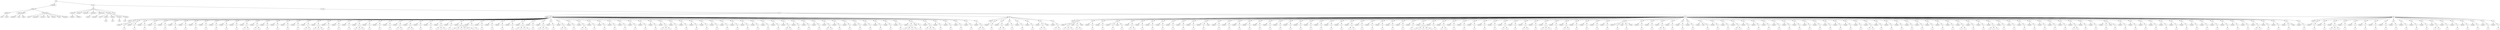 digraph Tree {
	"t0" [label = "TEI"];
	"t1" [label = "teiHeader"];
	"t2" [label = "fileDesc"];
	"t3" [label = "titleStmt"];
	"t4" [label = "title"];
	"t5" [label = "author"];
	"t6" [label = "publicationStmt"];
	"t7" [label = "publisher"];
	"t8" [label = "idno"];
	"t9" [label = "rights"];
	"t10" [label = "SourceDesc"];
	"t11" [label = "genre"];
	"t12" [label = "inspiration"];
	"t13" [label = "structure"];
	"t14" [label = "type"];
	"t15" [label = "periode"];
	"t16" [label = "taille"];
	"t17" [label = "permalien"];
	"t18" [label = "text"];
	"t19" [label = "front"];
	"t20" [label = "docTitle"];
	"t21" [label = "titlePart"];
	"t22" [label = "titlePart"];
	"t23" [label = "docDate"];
	"t24" [label = "docAuthor"];
	"t25" [label = "docImprint"];
	"t26" [label = "printer"];
	"t27" [label = "performance"];
	"t28" [label = "premiere"];
	"t29" [label = "castList"];
	"t30" [label = "head"];
	"t31" [label = "castItem"];
	"t32" [label = "role"];
	"t33" [label = "castItem"];
	"t34" [label = "role"];
	"t35" [label = "castItem"];
	"t36" [label = "role"];
	"t37" [label = "castItem"];
	"t38" [label = "role"];
	"t39" [label = "set"];
	"t40" [label = "body"];
	"t41" [label = "div1"];
	"t42" [label = "head"];
	"t43" [label = "div2"];
	"t44" [label = "head"];
	"t45" [label = "sp"];
	"t46" [label = "speaker"];
	"t47" [label = "p"];
	"t48" [label = "s"];
	"t49" [label = "sp"];
	"t50" [label = "speaker"];
	"t51" [label = "p"];
	"t52" [label = "s"];
	"t53" [label = "sp"];
	"t54" [label = "speaker"];
	"t55" [label = "p"];
	"t56" [label = "s"];
	"t57" [label = "sp"];
	"t58" [label = "speaker"];
	"t59" [label = "p"];
	"t60" [label = "s"];
	"t61" [label = "sp"];
	"t62" [label = "speaker"];
	"t63" [label = "p"];
	"t64" [label = "s"];
	"t65" [label = "sp"];
	"t66" [label = "speaker"];
	"t67" [label = "p"];
	"t68" [label = "s"];
	"t69" [label = "sp"];
	"t70" [label = "speaker"];
	"t71" [label = "p"];
	"t72" [label = "s"];
	"t73" [label = "sp"];
	"t74" [label = "speaker"];
	"t75" [label = "p"];
	"t76" [label = "s"];
	"t77" [label = "sp"];
	"t78" [label = "speaker"];
	"t79" [label = "p"];
	"t80" [label = "s"];
	"t81" [label = "sp"];
	"t82" [label = "speaker"];
	"t83" [label = "p"];
	"t84" [label = "s"];
	"t85" [label = "sp"];
	"t86" [label = "speaker"];
	"t87" [label = "p"];
	"t88" [label = "s"];
	"t89" [label = "sp"];
	"t90" [label = "speaker"];
	"t91" [label = "p"];
	"t92" [label = "s"];
	"t93" [label = "sp"];
	"t94" [label = "speaker"];
	"t95" [label = "p"];
	"t96" [label = "s"];
	"t97" [label = "s"];
	"t98" [label = "sp"];
	"t99" [label = "speaker"];
	"t100" [label = "p"];
	"t101" [label = "s"];
	"t102" [label = "s"];
	"t103" [label = "sp"];
	"t104" [label = "speaker"];
	"t105" [label = "p"];
	"t106" [label = "s"];
	"t107" [label = "sp"];
	"t108" [label = "speaker"];
	"t109" [label = "p"];
	"t110" [label = "s"];
	"t111" [label = "sp"];
	"t112" [label = "speaker"];
	"t113" [label = "p"];
	"t114" [label = "s"];
	"t115" [label = "sp"];
	"t116" [label = "speaker"];
	"t117" [label = "p"];
	"t118" [label = "s"];
	"t119" [label = "sp"];
	"t120" [label = "speaker"];
	"t121" [label = "p"];
	"t122" [label = "s"];
	"t123" [label = "s"];
	"t124" [label = "sp"];
	"t125" [label = "speaker"];
	"t126" [label = "p"];
	"t127" [label = "s"];
	"t128" [label = "s"];
	"t129" [label = "s"];
	"t130" [label = "sp"];
	"t131" [label = "speaker"];
	"t132" [label = "p"];
	"t133" [label = "s"];
	"t134" [label = "sp"];
	"t135" [label = "speaker"];
	"t136" [label = "p"];
	"t137" [label = "s"];
	"t138" [label = "sp"];
	"t139" [label = "speaker"];
	"t140" [label = "p"];
	"t141" [label = "s"];
	"t142" [label = "sp"];
	"t143" [label = "speaker"];
	"t144" [label = "p"];
	"t145" [label = "s"];
	"t146" [label = "s"];
	"t147" [label = "s"];
	"t148" [label = "sp"];
	"t149" [label = "speaker"];
	"t150" [label = "p"];
	"t151" [label = "s"];
	"t152" [label = "sp"];
	"t153" [label = "speaker"];
	"t154" [label = "p"];
	"t155" [label = "s"];
	"t156" [label = "sp"];
	"t157" [label = "speaker"];
	"t158" [label = "p"];
	"t159" [label = "s"];
	"t160" [label = "sp"];
	"t161" [label = "speaker"];
	"t162" [label = "p"];
	"t163" [label = "s"];
	"t164" [label = "s"];
	"t165" [label = "sp"];
	"t166" [label = "speaker"];
	"t167" [label = "p"];
	"t168" [label = "s"];
	"t169" [label = "s"];
	"t170" [label = "sp"];
	"t171" [label = "speaker"];
	"t172" [label = "p"];
	"t173" [label = "s"];
	"t174" [label = "sp"];
	"t175" [label = "speaker"];
	"t176" [label = "p"];
	"t177" [label = "s"];
	"t178" [label = "sp"];
	"t179" [label = "speaker"];
	"t180" [label = "p"];
	"t181" [label = "s"];
	"t182" [label = "s"];
	"t183" [label = "s"];
	"t184" [label = "sp"];
	"t185" [label = "speaker"];
	"t186" [label = "p"];
	"t187" [label = "s"];
	"t188" [label = "sp"];
	"t189" [label = "speaker"];
	"t190" [label = "p"];
	"t191" [label = "s"];
	"t192" [label = "s"];
	"t193" [label = "s"];
	"t194" [label = "s"];
	"t195" [label = "s"];
	"t196" [label = "s"];
	"t197" [label = "sp"];
	"t198" [label = "speaker"];
	"t199" [label = "p"];
	"t200" [label = "s"];
	"t201" [label = "sp"];
	"t202" [label = "speaker"];
	"t203" [label = "p"];
	"t204" [label = "s"];
	"t205" [label = "sp"];
	"t206" [label = "speaker"];
	"t207" [label = "p"];
	"t208" [label = "s"];
	"t209" [label = "sp"];
	"t210" [label = "speaker"];
	"t211" [label = "p"];
	"t212" [label = "s"];
	"t213" [label = "sp"];
	"t214" [label = "speaker"];
	"t215" [label = "p"];
	"t216" [label = "s"];
	"t217" [label = "sp"];
	"t218" [label = "speaker"];
	"t219" [label = "p"];
	"t220" [label = "s"];
	"t221" [label = "s"];
	"t222" [label = "s"];
	"t223" [label = "s"];
	"t224" [label = "sp"];
	"t225" [label = "speaker"];
	"t226" [label = "p"];
	"t227" [label = "s"];
	"t228" [label = "sp"];
	"t229" [label = "speaker"];
	"t230" [label = "p"];
	"t231" [label = "s"];
	"t232" [label = "s"];
	"t233" [label = "s"];
	"t234" [label = "sp"];
	"t235" [label = "speaker"];
	"t236" [label = "p"];
	"t237" [label = "s"];
	"t238" [label = "sp"];
	"t239" [label = "speaker"];
	"t240" [label = "p"];
	"t241" [label = "s"];
	"t242" [label = "s"];
	"t243" [label = "sp"];
	"t244" [label = "speaker"];
	"t245" [label = "p"];
	"t246" [label = "s"];
	"t247" [label = "sp"];
	"t248" [label = "speaker"];
	"t249" [label = "p"];
	"t250" [label = "s"];
	"t251" [label = "s"];
	"t252" [label = "sp"];
	"t253" [label = "speaker"];
	"t254" [label = "p"];
	"t255" [label = "s"];
	"t256" [label = "sp"];
	"t257" [label = "speaker"];
	"t258" [label = "p"];
	"t259" [label = "s"];
	"t260" [label = "sp"];
	"t261" [label = "speaker"];
	"t262" [label = "p"];
	"t263" [label = "s"];
	"t264" [label = "sp"];
	"t265" [label = "speaker"];
	"t266" [label = "p"];
	"t267" [label = "s"];
	"t268" [label = "sp"];
	"t269" [label = "speaker"];
	"t270" [label = "p"];
	"t271" [label = "s"];
	"t272" [label = "sp"];
	"t273" [label = "speaker"];
	"t274" [label = "p"];
	"t275" [label = "s"];
	"t276" [label = "sp"];
	"t277" [label = "speaker"];
	"t278" [label = "p"];
	"t279" [label = "s"];
	"t280" [label = "sp"];
	"t281" [label = "speaker"];
	"t282" [label = "p"];
	"t283" [label = "s"];
	"t284" [label = "s"];
	"t285" [label = "s"];
	"t286" [label = "sp"];
	"t287" [label = "speaker"];
	"t288" [label = "p"];
	"t289" [label = "s"];
	"t290" [label = "sp"];
	"t291" [label = "speaker"];
	"t292" [label = "p"];
	"t293" [label = "s"];
	"t294" [label = "sp"];
	"t295" [label = "speaker"];
	"t296" [label = "p"];
	"t297" [label = "s"];
	"t298" [label = "sp"];
	"t299" [label = "speaker"];
	"t300" [label = "p"];
	"t301" [label = "s"];
	"t302" [label = "sp"];
	"t303" [label = "speaker"];
	"t304" [label = "p"];
	"t305" [label = "s"];
	"t306" [label = "sp"];
	"t307" [label = "speaker"];
	"t308" [label = "p"];
	"t309" [label = "s"];
	"t310" [label = "sp"];
	"t311" [label = "speaker"];
	"t312" [label = "p"];
	"t313" [label = "s"];
	"t314" [label = "sp"];
	"t315" [label = "speaker"];
	"t316" [label = "p"];
	"t317" [label = "s"];
	"t318" [label = "sp"];
	"t319" [label = "speaker"];
	"t320" [label = "p"];
	"t321" [label = "s"];
	"t322" [label = "sp"];
	"t323" [label = "speaker"];
	"t324" [label = "p"];
	"t325" [label = "s"];
	"t326" [label = "sp"];
	"t327" [label = "speaker"];
	"t328" [label = "p"];
	"t329" [label = "s"];
	"t330" [label = "sp"];
	"t331" [label = "speaker"];
	"t332" [label = "p"];
	"t333" [label = "s"];
	"t334" [label = "s"];
	"t335" [label = "sp"];
	"t336" [label = "speaker"];
	"t337" [label = "p"];
	"t338" [label = "s"];
	"t339" [label = "sp"];
	"t340" [label = "speaker"];
	"t341" [label = "p"];
	"t342" [label = "s"];
	"t343" [label = "sp"];
	"t344" [label = "speaker"];
	"t345" [label = "p"];
	"t346" [label = "s"];
	"t347" [label = "sp"];
	"t348" [label = "speaker"];
	"t349" [label = "p"];
	"t350" [label = "s"];
	"t351" [label = "s"];
	"t352" [label = "sp"];
	"t353" [label = "speaker"];
	"t354" [label = "p"];
	"t355" [label = "s"];
	"t356" [label = "sp"];
	"t357" [label = "speaker"];
	"t358" [label = "p"];
	"t359" [label = "s"];
	"t360" [label = "sp"];
	"t361" [label = "speaker"];
	"t362" [label = "p"];
	"t363" [label = "s"];
	"t364" [label = "sp"];
	"t365" [label = "speaker"];
	"t366" [label = "p"];
	"t367" [label = "s"];
	"t368" [label = "sp"];
	"t369" [label = "speaker"];
	"t370" [label = "p"];
	"t371" [label = "s"];
	"t372" [label = "sp"];
	"t373" [label = "speaker"];
	"t374" [label = "p"];
	"t375" [label = "s"];
	"t376" [label = "sp"];
	"t377" [label = "speaker"];
	"t378" [label = "p"];
	"t379" [label = "s"];
	"t380" [label = "sp"];
	"t381" [label = "speaker"];
	"t382" [label = "p"];
	"t383" [label = "s"];
	"t384" [label = "s"];
	"t385" [label = "s"];
	"t386" [label = "s"];
	"t387" [label = "stage"];
	"t388" [label = "p"];
	"t389" [label = "s"];
	"t390" [label = "sp"];
	"t391" [label = "speaker"];
	"t392" [label = "p"];
	"t393" [label = "s"];
	"t394" [label = "s"];
	"t395" [label = "s"];
	"t396" [label = "sp"];
	"t397" [label = "speaker"];
	"t398" [label = "p"];
	"t399" [label = "s"];
	"t400" [label = "sp"];
	"t401" [label = "speaker"];
	"t402" [label = "p"];
	"t403" [label = "s"];
	"t404" [label = "sp"];
	"t405" [label = "speaker"];
	"t406" [label = "p"];
	"t407" [label = "s"];
	"t408" [label = "sp"];
	"t409" [label = "speaker"];
	"t410" [label = "p"];
	"t411" [label = "s"];
	"t412" [label = "sp"];
	"t413" [label = "speaker"];
	"t414" [label = "p"];
	"t415" [label = "s"];
	"t416" [label = "s"];
	"t417" [label = "div2"];
	"t418" [label = "head"];
	"t419" [label = "sp"];
	"t420" [label = "speaker"];
	"t421" [label = "p"];
	"t422" [label = "s"];
	"t423" [label = "sp"];
	"t424" [label = "speaker"];
	"t425" [label = "p"];
	"t426" [label = "s"];
	"t427" [label = "s"];
	"t428" [label = "sp"];
	"t429" [label = "speaker"];
	"t430" [label = "p"];
	"t431" [label = "s"];
	"t432" [label = "sp"];
	"t433" [label = "speaker"];
	"t434" [label = "p"];
	"t435" [label = "s"];
	"t436" [label = "sp"];
	"t437" [label = "speaker"];
	"t438" [label = "p"];
	"t439" [label = "s"];
	"t440" [label = "sp"];
	"t441" [label = "speaker"];
	"t442" [label = "p"];
	"t443" [label = "s"];
	"t444" [label = "s"];
	"t445" [label = "stage"];
	"t446" [label = "sp"];
	"t447" [label = "speaker"];
	"t448" [label = "p"];
	"t449" [label = "s"];
	"t450" [label = "s"];
	"t451" [label = "div2"];
	"t452" [label = "head"];
	"t453" [label = "sp"];
	"t454" [label = "speaker"];
	"t455" [label = "p"];
	"t456" [label = "s"];
	"t457" [label = "s"];
	"t458" [label = "s"];
	"t459" [label = "stage"];
	"t460" [label = "p"];
	"t461" [label = "s"];
	"t462" [label = "s"];
	"t463" [label = "stage"];
	"t464" [label = "sp"];
	"t465" [label = "speaker"];
	"t466" [label = "p"];
	"t467" [label = "s"];
	"t468" [label = "sp"];
	"t469" [label = "speaker"];
	"t470" [label = "p"];
	"t471" [label = "s"];
	"t472" [label = "sp"];
	"t473" [label = "speaker"];
	"t474" [label = "p"];
	"t475" [label = "s"];
	"t476" [label = "stage"];
	"t477" [label = "p"];
	"t478" [label = "s"];
	"t479" [label = "sp"];
	"t480" [label = "speaker"];
	"t481" [label = "p"];
	"t482" [label = "s"];
	"t483" [label = "s"];
	"t484" [label = "sp"];
	"t485" [label = "speaker"];
	"t486" [label = "p"];
	"t487" [label = "s"];
	"t488" [label = "sp"];
	"t489" [label = "speaker"];
	"t490" [label = "p"];
	"t491" [label = "s"];
	"t492" [label = "sp"];
	"t493" [label = "speaker"];
	"t494" [label = "p"];
	"t495" [label = "s"];
	"t496" [label = "sp"];
	"t497" [label = "speaker"];
	"t498" [label = "p"];
	"t499" [label = "s"];
	"t500" [label = "sp"];
	"t501" [label = "speaker"];
	"t502" [label = "p"];
	"t503" [label = "s"];
	"t504" [label = "sp"];
	"t505" [label = "speaker"];
	"t506" [label = "p"];
	"t507" [label = "s"];
	"t508" [label = "sp"];
	"t509" [label = "speaker"];
	"t510" [label = "p"];
	"t511" [label = "s"];
	"t512" [label = "stage"];
	"t513" [label = "sp"];
	"t514" [label = "speaker"];
	"t515" [label = "p"];
	"t516" [label = "s"];
	"t517" [label = "sp"];
	"t518" [label = "speaker"];
	"t519" [label = "p"];
	"t520" [label = "s"];
	"t521" [label = "sp"];
	"t522" [label = "speaker"];
	"t523" [label = "p"];
	"t524" [label = "s"];
	"t525" [label = "sp"];
	"t526" [label = "speaker"];
	"t527" [label = "p"];
	"t528" [label = "s"];
	"t529" [label = "sp"];
	"t530" [label = "speaker"];
	"t531" [label = "p"];
	"t532" [label = "s"];
	"t533" [label = "sp"];
	"t534" [label = "speaker"];
	"t535" [label = "p"];
	"t536" [label = "s"];
	"t537" [label = "sp"];
	"t538" [label = "speaker"];
	"t539" [label = "p"];
	"t540" [label = "s"];
	"t541" [label = "sp"];
	"t542" [label = "speaker"];
	"t543" [label = "p"];
	"t544" [label = "s"];
	"t545" [label = "sp"];
	"t546" [label = "speaker"];
	"t547" [label = "p"];
	"t548" [label = "s"];
	"t549" [label = "sp"];
	"t550" [label = "speaker"];
	"t551" [label = "p"];
	"t552" [label = "s"];
	"t553" [label = "sp"];
	"t554" [label = "speaker"];
	"t555" [label = "p"];
	"t556" [label = "s"];
	"t557" [label = "sp"];
	"t558" [label = "speaker"];
	"t559" [label = "p"];
	"t560" [label = "s"];
	"t561" [label = "sp"];
	"t562" [label = "speaker"];
	"t563" [label = "p"];
	"t564" [label = "s"];
	"t565" [label = "sp"];
	"t566" [label = "speaker"];
	"t567" [label = "p"];
	"t568" [label = "s"];
	"t569" [label = "s"];
	"t570" [label = "sp"];
	"t571" [label = "speaker"];
	"t572" [label = "p"];
	"t573" [label = "s"];
	"t574" [label = "sp"];
	"t575" [label = "speaker"];
	"t576" [label = "p"];
	"t577" [label = "s"];
	"t578" [label = "sp"];
	"t579" [label = "speaker"];
	"t580" [label = "p"];
	"t581" [label = "s"];
	"t582" [label = "sp"];
	"t583" [label = "speaker"];
	"t584" [label = "p"];
	"t585" [label = "s"];
	"t586" [label = "sp"];
	"t587" [label = "speaker"];
	"t588" [label = "p"];
	"t589" [label = "s"];
	"t590" [label = "sp"];
	"t591" [label = "speaker"];
	"t592" [label = "p"];
	"t593" [label = "s"];
	"t594" [label = "sp"];
	"t595" [label = "speaker"];
	"t596" [label = "p"];
	"t597" [label = "s"];
	"t598" [label = "s"];
	"t599" [label = "s"];
	"t600" [label = "s"];
	"t601" [label = "s"];
	"t602" [label = "sp"];
	"t603" [label = "speaker"];
	"t604" [label = "p"];
	"t605" [label = "s"];
	"t606" [label = "sp"];
	"t607" [label = "speaker"];
	"t608" [label = "p"];
	"t609" [label = "s"];
	"t610" [label = "s"];
	"t611" [label = "sp"];
	"t612" [label = "speaker"];
	"t613" [label = "p"];
	"t614" [label = "s"];
	"t615" [label = "sp"];
	"t616" [label = "speaker"];
	"t617" [label = "p"];
	"t618" [label = "s"];
	"t619" [label = "sp"];
	"t620" [label = "speaker"];
	"t621" [label = "p"];
	"t622" [label = "s"];
	"t623" [label = "sp"];
	"t624" [label = "speaker"];
	"t625" [label = "p"];
	"t626" [label = "s"];
	"t627" [label = "sp"];
	"t628" [label = "speaker"];
	"t629" [label = "p"];
	"t630" [label = "s"];
	"t631" [label = "sp"];
	"t632" [label = "speaker"];
	"t633" [label = "p"];
	"t634" [label = "s"];
	"t635" [label = "s"];
	"t636" [label = "sp"];
	"t637" [label = "speaker"];
	"t638" [label = "p"];
	"t639" [label = "s"];
	"t640" [label = "sp"];
	"t641" [label = "speaker"];
	"t642" [label = "p"];
	"t643" [label = "s"];
	"t644" [label = "s"];
	"t645" [label = "sp"];
	"t646" [label = "speaker"];
	"t647" [label = "p"];
	"t648" [label = "s"];
	"t649" [label = "sp"];
	"t650" [label = "speaker"];
	"t651" [label = "p"];
	"t652" [label = "s"];
	"t653" [label = "s"];
	"t654" [label = "s"];
	"t655" [label = "sp"];
	"t656" [label = "speaker"];
	"t657" [label = "p"];
	"t658" [label = "s"];
	"t659" [label = "sp"];
	"t660" [label = "speaker"];
	"t661" [label = "p"];
	"t662" [label = "s"];
	"t663" [label = "s"];
	"t664" [label = "sp"];
	"t665" [label = "speaker"];
	"t666" [label = "p"];
	"t667" [label = "s"];
	"t668" [label = "sp"];
	"t669" [label = "speaker"];
	"t670" [label = "p"];
	"t671" [label = "s"];
	"t672" [label = "sp"];
	"t673" [label = "speaker"];
	"t674" [label = "p"];
	"t675" [label = "s"];
	"t676" [label = "sp"];
	"t677" [label = "speaker"];
	"t678" [label = "p"];
	"t679" [label = "s"];
	"t680" [label = "sp"];
	"t681" [label = "speaker"];
	"t682" [label = "p"];
	"t683" [label = "s"];
	"t684" [label = "stage"];
	"t685" [label = "p"];
	"t686" [label = "s"];
	"t687" [label = "stage"];
	"t688" [label = "sp"];
	"t689" [label = "speaker"];
	"t690" [label = "p"];
	"t691" [label = "s"];
	"t692" [label = "sp"];
	"t693" [label = "speaker"];
	"t694" [label = "p"];
	"t695" [label = "s"];
	"t696" [label = "sp"];
	"t697" [label = "speaker"];
	"t698" [label = "p"];
	"t699" [label = "s"];
	"t700" [label = "s"];
	"t701" [label = "sp"];
	"t702" [label = "speaker"];
	"t703" [label = "p"];
	"t704" [label = "s"];
	"t705" [label = "sp"];
	"t706" [label = "speaker"];
	"t707" [label = "p"];
	"t708" [label = "s"];
	"t709" [label = "sp"];
	"t710" [label = "speaker"];
	"t711" [label = "p"];
	"t712" [label = "s"];
	"t713" [label = "sp"];
	"t714" [label = "speaker"];
	"t715" [label = "note"];
	"t716" [label = "p"];
	"t717" [label = "s"];
	"t718" [label = "sp"];
	"t719" [label = "speaker"];
	"t720" [label = "p"];
	"t721" [label = "s"];
	"t722" [label = "sp"];
	"t723" [label = "speaker"];
	"t724" [label = "p"];
	"t725" [label = "s"];
	"t726" [label = "sp"];
	"t727" [label = "speaker"];
	"t728" [label = "p"];
	"t729" [label = "s"];
	"t730" [label = "s"];
	"t731" [label = "sp"];
	"t732" [label = "speaker"];
	"t733" [label = "p"];
	"t734" [label = "s"];
	"t735" [label = "sp"];
	"t736" [label = "speaker"];
	"t737" [label = "p"];
	"t738" [label = "s"];
	"t739" [label = "sp"];
	"t740" [label = "speaker"];
	"t741" [label = "p"];
	"t742" [label = "s"];
	"t743" [label = "sp"];
	"t744" [label = "speaker"];
	"t745" [label = "p"];
	"t746" [label = "s"];
	"t747" [label = "sp"];
	"t748" [label = "speaker"];
	"t749" [label = "p"];
	"t750" [label = "s"];
	"t751" [label = "sp"];
	"t752" [label = "speaker"];
	"t753" [label = "p"];
	"t754" [label = "s"];
	"t755" [label = "sp"];
	"t756" [label = "speaker"];
	"t757" [label = "p"];
	"t758" [label = "s"];
	"t759" [label = "sp"];
	"t760" [label = "speaker"];
	"t761" [label = "p"];
	"t762" [label = "s"];
	"t763" [label = "sp"];
	"t764" [label = "speaker"];
	"t765" [label = "p"];
	"t766" [label = "s"];
	"t767" [label = "sp"];
	"t768" [label = "speaker"];
	"t769" [label = "p"];
	"t770" [label = "s"];
	"t771" [label = "sp"];
	"t772" [label = "speaker"];
	"t773" [label = "p"];
	"t774" [label = "s"];
	"t775" [label = "sp"];
	"t776" [label = "speaker"];
	"t777" [label = "p"];
	"t778" [label = "s"];
	"t779" [label = "sp"];
	"t780" [label = "speaker"];
	"t781" [label = "p"];
	"t782" [label = "s"];
	"t783" [label = "s"];
	"t784" [label = "sp"];
	"t785" [label = "speaker"];
	"t786" [label = "p"];
	"t787" [label = "s"];
	"t788" [label = "sp"];
	"t789" [label = "speaker"];
	"t790" [label = "p"];
	"t791" [label = "s"];
	"t792" [label = "sp"];
	"t793" [label = "speaker"];
	"t794" [label = "p"];
	"t795" [label = "s"];
	"t796" [label = "sp"];
	"t797" [label = "speaker"];
	"t798" [label = "p"];
	"t799" [label = "s"];
	"t800" [label = "sp"];
	"t801" [label = "speaker"];
	"t802" [label = "p"];
	"t803" [label = "s"];
	"t804" [label = "sp"];
	"t805" [label = "speaker"];
	"t806" [label = "p"];
	"t807" [label = "s"];
	"t808" [label = "sp"];
	"t809" [label = "speaker"];
	"t810" [label = "p"];
	"t811" [label = "s"];
	"t812" [label = "sp"];
	"t813" [label = "speaker"];
	"t814" [label = "p"];
	"t815" [label = "s"];
	"t816" [label = "sp"];
	"t817" [label = "speaker"];
	"t818" [label = "p"];
	"t819" [label = "s"];
	"t820" [label = "s"];
	"t821" [label = "sp"];
	"t822" [label = "speaker"];
	"t823" [label = "p"];
	"t824" [label = "s"];
	"t825" [label = "sp"];
	"t826" [label = "speaker"];
	"t827" [label = "p"];
	"t828" [label = "s"];
	"t829" [label = "sp"];
	"t830" [label = "speaker"];
	"t831" [label = "p"];
	"t832" [label = "s"];
	"t833" [label = "s"];
	"t834" [label = "s"];
	"t835" [label = "sp"];
	"t836" [label = "speaker"];
	"t837" [label = "p"];
	"t838" [label = "s"];
	"t839" [label = "sp"];
	"t840" [label = "speaker"];
	"t841" [label = "p"];
	"t842" [label = "s"];
	"t843" [label = "sp"];
	"t844" [label = "speaker"];
	"t845" [label = "p"];
	"t846" [label = "s"];
	"t847" [label = "sp"];
	"t848" [label = "speaker"];
	"t849" [label = "p"];
	"t850" [label = "s"];
	"t851" [label = "sp"];
	"t852" [label = "speaker"];
	"t853" [label = "p"];
	"t854" [label = "s"];
	"t855" [label = "sp"];
	"t856" [label = "speaker"];
	"t857" [label = "p"];
	"t858" [label = "s"];
	"t859" [label = "sp"];
	"t860" [label = "speaker"];
	"t861" [label = "p"];
	"t862" [label = "s"];
	"t863" [label = "sp"];
	"t864" [label = "speaker"];
	"t865" [label = "p"];
	"t866" [label = "s"];
	"t867" [label = "s"];
	"t868" [label = "sp"];
	"t869" [label = "speaker"];
	"t870" [label = "p"];
	"t871" [label = "s"];
	"t872" [label = "sp"];
	"t873" [label = "speaker"];
	"t874" [label = "p"];
	"t875" [label = "s"];
	"t876" [label = "sp"];
	"t877" [label = "speaker"];
	"t878" [label = "p"];
	"t879" [label = "s"];
	"t880" [label = "stage"];
	"t881" [label = "p"];
	"t882" [label = "s"];
	"t883" [label = "sp"];
	"t884" [label = "speaker"];
	"t885" [label = "p"];
	"t886" [label = "s"];
	"t887" [label = "sp"];
	"t888" [label = "speaker"];
	"t889" [label = "p"];
	"t890" [label = "s"];
	"t891" [label = "sp"];
	"t892" [label = "speaker"];
	"t893" [label = "p"];
	"t894" [label = "s"];
	"t895" [label = "sp"];
	"t896" [label = "speaker"];
	"t897" [label = "p"];
	"t898" [label = "s"];
	"t899" [label = "sp"];
	"t900" [label = "speaker"];
	"t901" [label = "p"];
	"t902" [label = "s"];
	"t903" [label = "sp"];
	"t904" [label = "speaker"];
	"t905" [label = "p"];
	"t906" [label = "s"];
	"t907" [label = "sp"];
	"t908" [label = "speaker"];
	"t909" [label = "p"];
	"t910" [label = "s"];
	"t911" [label = "sp"];
	"t912" [label = "speaker"];
	"t913" [label = "p"];
	"t914" [label = "s"];
	"t915" [label = "sp"];
	"t916" [label = "speaker"];
	"t917" [label = "p"];
	"t918" [label = "s"];
	"t919" [label = "sp"];
	"t920" [label = "speaker"];
	"t921" [label = "p"];
	"t922" [label = "s"];
	"t923" [label = "sp"];
	"t924" [label = "speaker"];
	"t925" [label = "p"];
	"t926" [label = "s"];
	"t927" [label = "sp"];
	"t928" [label = "speaker"];
	"t929" [label = "p"];
	"t930" [label = "s"];
	"t931" [label = "sp"];
	"t932" [label = "speaker"];
	"t933" [label = "p"];
	"t934" [label = "s"];
	"t935" [label = "sp"];
	"t936" [label = "speaker"];
	"t937" [label = "p"];
	"t938" [label = "s"];
	"t939" [label = "s"];
	"t940" [label = "sp"];
	"t941" [label = "speaker"];
	"t942" [label = "p"];
	"t943" [label = "s"];
	"t944" [label = "sp"];
	"t945" [label = "speaker"];
	"t946" [label = "p"];
	"t947" [label = "s"];
	"t948" [label = "sp"];
	"t949" [label = "speaker"];
	"t950" [label = "p"];
	"t951" [label = "s"];
	"t952" [label = "stage"];
	"t953" [label = "sp"];
	"t954" [label = "speaker"];
	"t955" [label = "p"];
	"t956" [label = "s"];
	"t957" [label = "div2"];
	"t958" [label = "head"];
	"t959" [label = "sp"];
	"t960" [label = "speaker"];
	"t961" [label = "p"];
	"t962" [label = "s"];
	"t963" [label = "sp"];
	"t964" [label = "speaker"];
	"t965" [label = "p"];
	"t966" [label = "s"];
	"t967" [label = "sp"];
	"t968" [label = "speaker"];
	"t969" [label = "p"];
	"t970" [label = "s"];
	"t971" [label = "s"];
	"t972" [label = "s"];
	"t973" [label = "sp"];
	"t974" [label = "speaker"];
	"t975" [label = "p"];
	"t976" [label = "s"];
	"t977" [label = "sp"];
	"t978" [label = "speaker"];
	"t979" [label = "p"];
	"t980" [label = "s"];
	"t981" [label = "sp"];
	"t982" [label = "speaker"];
	"t983" [label = "p"];
	"t984" [label = "s"];
	"t985" [label = "sp"];
	"t986" [label = "speaker"];
	"t987" [label = "p"];
	"t988" [label = "s"];
	"t989" [label = "sp"];
	"t990" [label = "speaker"];
	"t991" [label = "p"];
	"t992" [label = "s"];
	"t993" [label = "sp"];
	"t994" [label = "speaker"];
	"t995" [label = "p"];
	"t996" [label = "s"];
	"t997" [label = "sp"];
	"t998" [label = "speaker"];
	"t999" [label = "p"];
	"t1000" [label = "s"];
	"t1001" [label = "sp"];
	"t1002" [label = "speaker"];
	"t1003" [label = "p"];
	"t1004" [label = "s"];
	"t1005" [label = "sp"];
	"t1006" [label = "speaker"];
	"t1007" [label = "p"];
	"t1008" [label = "s"];
	"t1009" [label = "sp"];
	"t1010" [label = "speaker"];
	"t1011" [label = "p"];
	"t1012" [label = "s"];
	"t1013" [label = "s"];
	"t1014" [label = "sp"];
	"t1015" [label = "speaker"];
	"t1016" [label = "p"];
	"t1017" [label = "s"];
	"t1018" [label = "sp"];
	"t1019" [label = "speaker"];
	"t1020" [label = "p"];
	"t1021" [label = "s"];
	"t1022" [label = "sp"];
	"t1023" [label = "speaker"];
	"t1024" [label = "p"];
	"t1025" [label = "s"];
	"t1026" [label = "sp"];
	"t1027" [label = "speaker"];
	"t1028" [label = "p"];
	"t1029" [label = "s"];
	"t1030" [label = "sp"];
	"t1031" [label = "speaker"];
	"t1032" [label = "p"];
	"t1033" [label = "s"];
	"t1034" [label = "sp"];
	"t1035" [label = "speaker"];
	"t1036" [label = "p"];
	"t1037" [label = "s"];
	"t0" -> "t1";
	"t1" -> "t2";
	"t2" -> "t3";
	"t3" -> "t4";
	"t3" -> "t5";
	"t2" -> "t6";
	"t6" -> "t7";
	"t6" -> "t8";
	"t6" -> "t9";
	"t2" -> "t10";
	"t10" -> "t11";
	"t10" -> "t12";
	"t10" -> "t13";
	"t10" -> "t14";
	"t10" -> "t15";
	"t10" -> "t16";
	"t10" -> "t17";
	"t0" -> "t18";
	"t18" -> "t19";
	"t19" -> "t20";
	"t20" -> "t21";
	"t20" -> "t22";
	"t19" -> "t23";
	"t19" -> "t24";
	"t19" -> "t25";
	"t25" -> "t26";
	"t19" -> "t27";
	"t27" -> "t28";
	"t19" -> "t29";
	"t29" -> "t30";
	"t29" -> "t31";
	"t31" -> "t32";
	"t29" -> "t33";
	"t33" -> "t34";
	"t29" -> "t35";
	"t35" -> "t36";
	"t29" -> "t37";
	"t37" -> "t38";
	"t19" -> "t39";
	"t18" -> "t40";
	"t40" -> "t41";
	"t41" -> "t42";
	"t41" -> "t43";
	"t43" -> "t44";
	"t43" -> "t45";
	"t45" -> "t46";
	"t45" -> "t47";
	"t47" -> "t48";
	"t43" -> "t49";
	"t49" -> "t50";
	"t49" -> "t51";
	"t51" -> "t52";
	"t43" -> "t53";
	"t53" -> "t54";
	"t53" -> "t55";
	"t55" -> "t56";
	"t43" -> "t57";
	"t57" -> "t58";
	"t57" -> "t59";
	"t59" -> "t60";
	"t43" -> "t61";
	"t61" -> "t62";
	"t61" -> "t63";
	"t63" -> "t64";
	"t43" -> "t65";
	"t65" -> "t66";
	"t65" -> "t67";
	"t67" -> "t68";
	"t43" -> "t69";
	"t69" -> "t70";
	"t69" -> "t71";
	"t71" -> "t72";
	"t43" -> "t73";
	"t73" -> "t74";
	"t73" -> "t75";
	"t75" -> "t76";
	"t43" -> "t77";
	"t77" -> "t78";
	"t77" -> "t79";
	"t79" -> "t80";
	"t43" -> "t81";
	"t81" -> "t82";
	"t81" -> "t83";
	"t83" -> "t84";
	"t43" -> "t85";
	"t85" -> "t86";
	"t85" -> "t87";
	"t87" -> "t88";
	"t43" -> "t89";
	"t89" -> "t90";
	"t89" -> "t91";
	"t91" -> "t92";
	"t43" -> "t93";
	"t93" -> "t94";
	"t93" -> "t95";
	"t95" -> "t96";
	"t95" -> "t97";
	"t43" -> "t98";
	"t98" -> "t99";
	"t98" -> "t100";
	"t100" -> "t101";
	"t100" -> "t102";
	"t43" -> "t103";
	"t103" -> "t104";
	"t103" -> "t105";
	"t105" -> "t106";
	"t43" -> "t107";
	"t107" -> "t108";
	"t107" -> "t109";
	"t109" -> "t110";
	"t43" -> "t111";
	"t111" -> "t112";
	"t111" -> "t113";
	"t113" -> "t114";
	"t43" -> "t115";
	"t115" -> "t116";
	"t115" -> "t117";
	"t117" -> "t118";
	"t43" -> "t119";
	"t119" -> "t120";
	"t119" -> "t121";
	"t121" -> "t122";
	"t121" -> "t123";
	"t43" -> "t124";
	"t124" -> "t125";
	"t124" -> "t126";
	"t126" -> "t127";
	"t126" -> "t128";
	"t126" -> "t129";
	"t43" -> "t130";
	"t130" -> "t131";
	"t130" -> "t132";
	"t132" -> "t133";
	"t43" -> "t134";
	"t134" -> "t135";
	"t134" -> "t136";
	"t136" -> "t137";
	"t43" -> "t138";
	"t138" -> "t139";
	"t138" -> "t140";
	"t140" -> "t141";
	"t43" -> "t142";
	"t142" -> "t143";
	"t142" -> "t144";
	"t144" -> "t145";
	"t144" -> "t146";
	"t144" -> "t147";
	"t43" -> "t148";
	"t148" -> "t149";
	"t148" -> "t150";
	"t150" -> "t151";
	"t43" -> "t152";
	"t152" -> "t153";
	"t152" -> "t154";
	"t154" -> "t155";
	"t43" -> "t156";
	"t156" -> "t157";
	"t156" -> "t158";
	"t158" -> "t159";
	"t43" -> "t160";
	"t160" -> "t161";
	"t160" -> "t162";
	"t162" -> "t163";
	"t162" -> "t164";
	"t43" -> "t165";
	"t165" -> "t166";
	"t165" -> "t167";
	"t167" -> "t168";
	"t167" -> "t169";
	"t43" -> "t170";
	"t170" -> "t171";
	"t170" -> "t172";
	"t172" -> "t173";
	"t43" -> "t174";
	"t174" -> "t175";
	"t174" -> "t176";
	"t176" -> "t177";
	"t43" -> "t178";
	"t178" -> "t179";
	"t178" -> "t180";
	"t180" -> "t181";
	"t180" -> "t182";
	"t180" -> "t183";
	"t43" -> "t184";
	"t184" -> "t185";
	"t184" -> "t186";
	"t186" -> "t187";
	"t43" -> "t188";
	"t188" -> "t189";
	"t188" -> "t190";
	"t190" -> "t191";
	"t190" -> "t192";
	"t190" -> "t193";
	"t190" -> "t194";
	"t190" -> "t195";
	"t190" -> "t196";
	"t43" -> "t197";
	"t197" -> "t198";
	"t197" -> "t199";
	"t199" -> "t200";
	"t43" -> "t201";
	"t201" -> "t202";
	"t201" -> "t203";
	"t203" -> "t204";
	"t43" -> "t205";
	"t205" -> "t206";
	"t205" -> "t207";
	"t207" -> "t208";
	"t43" -> "t209";
	"t209" -> "t210";
	"t209" -> "t211";
	"t211" -> "t212";
	"t43" -> "t213";
	"t213" -> "t214";
	"t213" -> "t215";
	"t215" -> "t216";
	"t43" -> "t217";
	"t217" -> "t218";
	"t217" -> "t219";
	"t219" -> "t220";
	"t219" -> "t221";
	"t219" -> "t222";
	"t219" -> "t223";
	"t43" -> "t224";
	"t224" -> "t225";
	"t224" -> "t226";
	"t226" -> "t227";
	"t43" -> "t228";
	"t228" -> "t229";
	"t228" -> "t230";
	"t230" -> "t231";
	"t230" -> "t232";
	"t230" -> "t233";
	"t43" -> "t234";
	"t234" -> "t235";
	"t234" -> "t236";
	"t236" -> "t237";
	"t43" -> "t238";
	"t238" -> "t239";
	"t238" -> "t240";
	"t240" -> "t241";
	"t240" -> "t242";
	"t43" -> "t243";
	"t243" -> "t244";
	"t243" -> "t245";
	"t245" -> "t246";
	"t43" -> "t247";
	"t247" -> "t248";
	"t247" -> "t249";
	"t249" -> "t250";
	"t249" -> "t251";
	"t43" -> "t252";
	"t252" -> "t253";
	"t252" -> "t254";
	"t254" -> "t255";
	"t43" -> "t256";
	"t256" -> "t257";
	"t256" -> "t258";
	"t258" -> "t259";
	"t43" -> "t260";
	"t260" -> "t261";
	"t260" -> "t262";
	"t262" -> "t263";
	"t43" -> "t264";
	"t264" -> "t265";
	"t264" -> "t266";
	"t266" -> "t267";
	"t43" -> "t268";
	"t268" -> "t269";
	"t268" -> "t270";
	"t270" -> "t271";
	"t43" -> "t272";
	"t272" -> "t273";
	"t272" -> "t274";
	"t274" -> "t275";
	"t43" -> "t276";
	"t276" -> "t277";
	"t276" -> "t278";
	"t278" -> "t279";
	"t43" -> "t280";
	"t280" -> "t281";
	"t280" -> "t282";
	"t282" -> "t283";
	"t282" -> "t284";
	"t282" -> "t285";
	"t43" -> "t286";
	"t286" -> "t287";
	"t286" -> "t288";
	"t288" -> "t289";
	"t43" -> "t290";
	"t290" -> "t291";
	"t290" -> "t292";
	"t292" -> "t293";
	"t43" -> "t294";
	"t294" -> "t295";
	"t294" -> "t296";
	"t296" -> "t297";
	"t43" -> "t298";
	"t298" -> "t299";
	"t298" -> "t300";
	"t300" -> "t301";
	"t43" -> "t302";
	"t302" -> "t303";
	"t302" -> "t304";
	"t304" -> "t305";
	"t43" -> "t306";
	"t306" -> "t307";
	"t306" -> "t308";
	"t308" -> "t309";
	"t43" -> "t310";
	"t310" -> "t311";
	"t310" -> "t312";
	"t312" -> "t313";
	"t43" -> "t314";
	"t314" -> "t315";
	"t314" -> "t316";
	"t316" -> "t317";
	"t43" -> "t318";
	"t318" -> "t319";
	"t318" -> "t320";
	"t320" -> "t321";
	"t43" -> "t322";
	"t322" -> "t323";
	"t322" -> "t324";
	"t324" -> "t325";
	"t43" -> "t326";
	"t326" -> "t327";
	"t326" -> "t328";
	"t328" -> "t329";
	"t43" -> "t330";
	"t330" -> "t331";
	"t330" -> "t332";
	"t332" -> "t333";
	"t332" -> "t334";
	"t43" -> "t335";
	"t335" -> "t336";
	"t335" -> "t337";
	"t337" -> "t338";
	"t43" -> "t339";
	"t339" -> "t340";
	"t339" -> "t341";
	"t341" -> "t342";
	"t43" -> "t343";
	"t343" -> "t344";
	"t343" -> "t345";
	"t345" -> "t346";
	"t43" -> "t347";
	"t347" -> "t348";
	"t347" -> "t349";
	"t349" -> "t350";
	"t349" -> "t351";
	"t43" -> "t352";
	"t352" -> "t353";
	"t352" -> "t354";
	"t354" -> "t355";
	"t43" -> "t356";
	"t356" -> "t357";
	"t356" -> "t358";
	"t358" -> "t359";
	"t43" -> "t360";
	"t360" -> "t361";
	"t360" -> "t362";
	"t362" -> "t363";
	"t43" -> "t364";
	"t364" -> "t365";
	"t364" -> "t366";
	"t366" -> "t367";
	"t43" -> "t368";
	"t368" -> "t369";
	"t368" -> "t370";
	"t370" -> "t371";
	"t43" -> "t372";
	"t372" -> "t373";
	"t372" -> "t374";
	"t374" -> "t375";
	"t43" -> "t376";
	"t376" -> "t377";
	"t376" -> "t378";
	"t378" -> "t379";
	"t43" -> "t380";
	"t380" -> "t381";
	"t380" -> "t382";
	"t382" -> "t383";
	"t382" -> "t384";
	"t382" -> "t385";
	"t382" -> "t386";
	"t380" -> "t387";
	"t380" -> "t388";
	"t388" -> "t389";
	"t43" -> "t390";
	"t390" -> "t391";
	"t390" -> "t392";
	"t392" -> "t393";
	"t392" -> "t394";
	"t392" -> "t395";
	"t43" -> "t396";
	"t396" -> "t397";
	"t396" -> "t398";
	"t398" -> "t399";
	"t43" -> "t400";
	"t400" -> "t401";
	"t400" -> "t402";
	"t402" -> "t403";
	"t43" -> "t404";
	"t404" -> "t405";
	"t404" -> "t406";
	"t406" -> "t407";
	"t43" -> "t408";
	"t408" -> "t409";
	"t408" -> "t410";
	"t410" -> "t411";
	"t43" -> "t412";
	"t412" -> "t413";
	"t412" -> "t414";
	"t414" -> "t415";
	"t414" -> "t416";
	"t41" -> "t417";
	"t417" -> "t418";
	"t417" -> "t419";
	"t419" -> "t420";
	"t419" -> "t421";
	"t421" -> "t422";
	"t417" -> "t423";
	"t423" -> "t424";
	"t423" -> "t425";
	"t425" -> "t426";
	"t425" -> "t427";
	"t417" -> "t428";
	"t428" -> "t429";
	"t428" -> "t430";
	"t430" -> "t431";
	"t417" -> "t432";
	"t432" -> "t433";
	"t432" -> "t434";
	"t434" -> "t435";
	"t417" -> "t436";
	"t436" -> "t437";
	"t436" -> "t438";
	"t438" -> "t439";
	"t417" -> "t440";
	"t440" -> "t441";
	"t440" -> "t442";
	"t442" -> "t443";
	"t442" -> "t444";
	"t440" -> "t445";
	"t417" -> "t446";
	"t446" -> "t447";
	"t446" -> "t448";
	"t448" -> "t449";
	"t448" -> "t450";
	"t41" -> "t451";
	"t451" -> "t452";
	"t451" -> "t453";
	"t453" -> "t454";
	"t453" -> "t455";
	"t455" -> "t456";
	"t455" -> "t457";
	"t455" -> "t458";
	"t453" -> "t459";
	"t453" -> "t460";
	"t460" -> "t461";
	"t460" -> "t462";
	"t453" -> "t463";
	"t451" -> "t464";
	"t464" -> "t465";
	"t464" -> "t466";
	"t466" -> "t467";
	"t451" -> "t468";
	"t468" -> "t469";
	"t468" -> "t470";
	"t470" -> "t471";
	"t451" -> "t472";
	"t472" -> "t473";
	"t472" -> "t474";
	"t474" -> "t475";
	"t472" -> "t476";
	"t472" -> "t477";
	"t477" -> "t478";
	"t451" -> "t479";
	"t479" -> "t480";
	"t479" -> "t481";
	"t481" -> "t482";
	"t481" -> "t483";
	"t451" -> "t484";
	"t484" -> "t485";
	"t484" -> "t486";
	"t486" -> "t487";
	"t451" -> "t488";
	"t488" -> "t489";
	"t488" -> "t490";
	"t490" -> "t491";
	"t451" -> "t492";
	"t492" -> "t493";
	"t492" -> "t494";
	"t494" -> "t495";
	"t451" -> "t496";
	"t496" -> "t497";
	"t496" -> "t498";
	"t498" -> "t499";
	"t451" -> "t500";
	"t500" -> "t501";
	"t500" -> "t502";
	"t502" -> "t503";
	"t451" -> "t504";
	"t504" -> "t505";
	"t504" -> "t506";
	"t506" -> "t507";
	"t451" -> "t508";
	"t508" -> "t509";
	"t508" -> "t510";
	"t510" -> "t511";
	"t508" -> "t512";
	"t451" -> "t513";
	"t513" -> "t514";
	"t513" -> "t515";
	"t515" -> "t516";
	"t451" -> "t517";
	"t517" -> "t518";
	"t517" -> "t519";
	"t519" -> "t520";
	"t451" -> "t521";
	"t521" -> "t522";
	"t521" -> "t523";
	"t523" -> "t524";
	"t451" -> "t525";
	"t525" -> "t526";
	"t525" -> "t527";
	"t527" -> "t528";
	"t451" -> "t529";
	"t529" -> "t530";
	"t529" -> "t531";
	"t531" -> "t532";
	"t451" -> "t533";
	"t533" -> "t534";
	"t533" -> "t535";
	"t535" -> "t536";
	"t451" -> "t537";
	"t537" -> "t538";
	"t537" -> "t539";
	"t539" -> "t540";
	"t451" -> "t541";
	"t541" -> "t542";
	"t541" -> "t543";
	"t543" -> "t544";
	"t451" -> "t545";
	"t545" -> "t546";
	"t545" -> "t547";
	"t547" -> "t548";
	"t451" -> "t549";
	"t549" -> "t550";
	"t549" -> "t551";
	"t551" -> "t552";
	"t451" -> "t553";
	"t553" -> "t554";
	"t553" -> "t555";
	"t555" -> "t556";
	"t451" -> "t557";
	"t557" -> "t558";
	"t557" -> "t559";
	"t559" -> "t560";
	"t451" -> "t561";
	"t561" -> "t562";
	"t561" -> "t563";
	"t563" -> "t564";
	"t451" -> "t565";
	"t565" -> "t566";
	"t565" -> "t567";
	"t567" -> "t568";
	"t567" -> "t569";
	"t451" -> "t570";
	"t570" -> "t571";
	"t570" -> "t572";
	"t572" -> "t573";
	"t451" -> "t574";
	"t574" -> "t575";
	"t574" -> "t576";
	"t576" -> "t577";
	"t451" -> "t578";
	"t578" -> "t579";
	"t578" -> "t580";
	"t580" -> "t581";
	"t451" -> "t582";
	"t582" -> "t583";
	"t582" -> "t584";
	"t584" -> "t585";
	"t451" -> "t586";
	"t586" -> "t587";
	"t586" -> "t588";
	"t588" -> "t589";
	"t451" -> "t590";
	"t590" -> "t591";
	"t590" -> "t592";
	"t592" -> "t593";
	"t451" -> "t594";
	"t594" -> "t595";
	"t594" -> "t596";
	"t596" -> "t597";
	"t596" -> "t598";
	"t596" -> "t599";
	"t596" -> "t600";
	"t596" -> "t601";
	"t451" -> "t602";
	"t602" -> "t603";
	"t602" -> "t604";
	"t604" -> "t605";
	"t451" -> "t606";
	"t606" -> "t607";
	"t606" -> "t608";
	"t608" -> "t609";
	"t608" -> "t610";
	"t451" -> "t611";
	"t611" -> "t612";
	"t611" -> "t613";
	"t613" -> "t614";
	"t451" -> "t615";
	"t615" -> "t616";
	"t615" -> "t617";
	"t617" -> "t618";
	"t451" -> "t619";
	"t619" -> "t620";
	"t619" -> "t621";
	"t621" -> "t622";
	"t451" -> "t623";
	"t623" -> "t624";
	"t623" -> "t625";
	"t625" -> "t626";
	"t451" -> "t627";
	"t627" -> "t628";
	"t627" -> "t629";
	"t629" -> "t630";
	"t451" -> "t631";
	"t631" -> "t632";
	"t631" -> "t633";
	"t633" -> "t634";
	"t633" -> "t635";
	"t451" -> "t636";
	"t636" -> "t637";
	"t636" -> "t638";
	"t638" -> "t639";
	"t451" -> "t640";
	"t640" -> "t641";
	"t640" -> "t642";
	"t642" -> "t643";
	"t642" -> "t644";
	"t451" -> "t645";
	"t645" -> "t646";
	"t645" -> "t647";
	"t647" -> "t648";
	"t451" -> "t649";
	"t649" -> "t650";
	"t649" -> "t651";
	"t651" -> "t652";
	"t651" -> "t653";
	"t651" -> "t654";
	"t451" -> "t655";
	"t655" -> "t656";
	"t655" -> "t657";
	"t657" -> "t658";
	"t451" -> "t659";
	"t659" -> "t660";
	"t659" -> "t661";
	"t661" -> "t662";
	"t661" -> "t663";
	"t451" -> "t664";
	"t664" -> "t665";
	"t664" -> "t666";
	"t666" -> "t667";
	"t451" -> "t668";
	"t668" -> "t669";
	"t668" -> "t670";
	"t670" -> "t671";
	"t451" -> "t672";
	"t672" -> "t673";
	"t672" -> "t674";
	"t674" -> "t675";
	"t451" -> "t676";
	"t676" -> "t677";
	"t676" -> "t678";
	"t678" -> "t679";
	"t451" -> "t680";
	"t680" -> "t681";
	"t680" -> "t682";
	"t682" -> "t683";
	"t680" -> "t684";
	"t680" -> "t685";
	"t685" -> "t686";
	"t680" -> "t687";
	"t451" -> "t688";
	"t688" -> "t689";
	"t688" -> "t690";
	"t690" -> "t691";
	"t451" -> "t692";
	"t692" -> "t693";
	"t692" -> "t694";
	"t694" -> "t695";
	"t451" -> "t696";
	"t696" -> "t697";
	"t696" -> "t698";
	"t698" -> "t699";
	"t698" -> "t700";
	"t451" -> "t701";
	"t701" -> "t702";
	"t701" -> "t703";
	"t703" -> "t704";
	"t451" -> "t705";
	"t705" -> "t706";
	"t705" -> "t707";
	"t707" -> "t708";
	"t451" -> "t709";
	"t709" -> "t710";
	"t709" -> "t711";
	"t711" -> "t712";
	"t451" -> "t713";
	"t713" -> "t714";
	"t713" -> "t715";
	"t713" -> "t716";
	"t716" -> "t717";
	"t451" -> "t718";
	"t718" -> "t719";
	"t718" -> "t720";
	"t720" -> "t721";
	"t451" -> "t722";
	"t722" -> "t723";
	"t722" -> "t724";
	"t724" -> "t725";
	"t451" -> "t726";
	"t726" -> "t727";
	"t726" -> "t728";
	"t728" -> "t729";
	"t728" -> "t730";
	"t451" -> "t731";
	"t731" -> "t732";
	"t731" -> "t733";
	"t733" -> "t734";
	"t451" -> "t735";
	"t735" -> "t736";
	"t735" -> "t737";
	"t737" -> "t738";
	"t451" -> "t739";
	"t739" -> "t740";
	"t739" -> "t741";
	"t741" -> "t742";
	"t451" -> "t743";
	"t743" -> "t744";
	"t743" -> "t745";
	"t745" -> "t746";
	"t451" -> "t747";
	"t747" -> "t748";
	"t747" -> "t749";
	"t749" -> "t750";
	"t451" -> "t751";
	"t751" -> "t752";
	"t751" -> "t753";
	"t753" -> "t754";
	"t451" -> "t755";
	"t755" -> "t756";
	"t755" -> "t757";
	"t757" -> "t758";
	"t451" -> "t759";
	"t759" -> "t760";
	"t759" -> "t761";
	"t761" -> "t762";
	"t451" -> "t763";
	"t763" -> "t764";
	"t763" -> "t765";
	"t765" -> "t766";
	"t451" -> "t767";
	"t767" -> "t768";
	"t767" -> "t769";
	"t769" -> "t770";
	"t451" -> "t771";
	"t771" -> "t772";
	"t771" -> "t773";
	"t773" -> "t774";
	"t451" -> "t775";
	"t775" -> "t776";
	"t775" -> "t777";
	"t777" -> "t778";
	"t451" -> "t779";
	"t779" -> "t780";
	"t779" -> "t781";
	"t781" -> "t782";
	"t781" -> "t783";
	"t451" -> "t784";
	"t784" -> "t785";
	"t784" -> "t786";
	"t786" -> "t787";
	"t451" -> "t788";
	"t788" -> "t789";
	"t788" -> "t790";
	"t790" -> "t791";
	"t451" -> "t792";
	"t792" -> "t793";
	"t792" -> "t794";
	"t794" -> "t795";
	"t451" -> "t796";
	"t796" -> "t797";
	"t796" -> "t798";
	"t798" -> "t799";
	"t451" -> "t800";
	"t800" -> "t801";
	"t800" -> "t802";
	"t802" -> "t803";
	"t451" -> "t804";
	"t804" -> "t805";
	"t804" -> "t806";
	"t806" -> "t807";
	"t451" -> "t808";
	"t808" -> "t809";
	"t808" -> "t810";
	"t810" -> "t811";
	"t451" -> "t812";
	"t812" -> "t813";
	"t812" -> "t814";
	"t814" -> "t815";
	"t451" -> "t816";
	"t816" -> "t817";
	"t816" -> "t818";
	"t818" -> "t819";
	"t818" -> "t820";
	"t451" -> "t821";
	"t821" -> "t822";
	"t821" -> "t823";
	"t823" -> "t824";
	"t451" -> "t825";
	"t825" -> "t826";
	"t825" -> "t827";
	"t827" -> "t828";
	"t451" -> "t829";
	"t829" -> "t830";
	"t829" -> "t831";
	"t831" -> "t832";
	"t831" -> "t833";
	"t831" -> "t834";
	"t451" -> "t835";
	"t835" -> "t836";
	"t835" -> "t837";
	"t837" -> "t838";
	"t451" -> "t839";
	"t839" -> "t840";
	"t839" -> "t841";
	"t841" -> "t842";
	"t451" -> "t843";
	"t843" -> "t844";
	"t843" -> "t845";
	"t845" -> "t846";
	"t451" -> "t847";
	"t847" -> "t848";
	"t847" -> "t849";
	"t849" -> "t850";
	"t451" -> "t851";
	"t851" -> "t852";
	"t851" -> "t853";
	"t853" -> "t854";
	"t451" -> "t855";
	"t855" -> "t856";
	"t855" -> "t857";
	"t857" -> "t858";
	"t451" -> "t859";
	"t859" -> "t860";
	"t859" -> "t861";
	"t861" -> "t862";
	"t451" -> "t863";
	"t863" -> "t864";
	"t863" -> "t865";
	"t865" -> "t866";
	"t865" -> "t867";
	"t451" -> "t868";
	"t868" -> "t869";
	"t868" -> "t870";
	"t870" -> "t871";
	"t451" -> "t872";
	"t872" -> "t873";
	"t872" -> "t874";
	"t874" -> "t875";
	"t451" -> "t876";
	"t876" -> "t877";
	"t876" -> "t878";
	"t878" -> "t879";
	"t876" -> "t880";
	"t876" -> "t881";
	"t881" -> "t882";
	"t451" -> "t883";
	"t883" -> "t884";
	"t883" -> "t885";
	"t885" -> "t886";
	"t451" -> "t887";
	"t887" -> "t888";
	"t887" -> "t889";
	"t889" -> "t890";
	"t451" -> "t891";
	"t891" -> "t892";
	"t891" -> "t893";
	"t893" -> "t894";
	"t451" -> "t895";
	"t895" -> "t896";
	"t895" -> "t897";
	"t897" -> "t898";
	"t451" -> "t899";
	"t899" -> "t900";
	"t899" -> "t901";
	"t901" -> "t902";
	"t451" -> "t903";
	"t903" -> "t904";
	"t903" -> "t905";
	"t905" -> "t906";
	"t451" -> "t907";
	"t907" -> "t908";
	"t907" -> "t909";
	"t909" -> "t910";
	"t451" -> "t911";
	"t911" -> "t912";
	"t911" -> "t913";
	"t913" -> "t914";
	"t451" -> "t915";
	"t915" -> "t916";
	"t915" -> "t917";
	"t917" -> "t918";
	"t451" -> "t919";
	"t919" -> "t920";
	"t919" -> "t921";
	"t921" -> "t922";
	"t451" -> "t923";
	"t923" -> "t924";
	"t923" -> "t925";
	"t925" -> "t926";
	"t451" -> "t927";
	"t927" -> "t928";
	"t927" -> "t929";
	"t929" -> "t930";
	"t451" -> "t931";
	"t931" -> "t932";
	"t931" -> "t933";
	"t933" -> "t934";
	"t451" -> "t935";
	"t935" -> "t936";
	"t935" -> "t937";
	"t937" -> "t938";
	"t937" -> "t939";
	"t451" -> "t940";
	"t940" -> "t941";
	"t940" -> "t942";
	"t942" -> "t943";
	"t451" -> "t944";
	"t944" -> "t945";
	"t944" -> "t946";
	"t946" -> "t947";
	"t451" -> "t948";
	"t948" -> "t949";
	"t948" -> "t950";
	"t950" -> "t951";
	"t948" -> "t952";
	"t451" -> "t953";
	"t953" -> "t954";
	"t953" -> "t955";
	"t955" -> "t956";
	"t41" -> "t957";
	"t957" -> "t958";
	"t957" -> "t959";
	"t959" -> "t960";
	"t959" -> "t961";
	"t961" -> "t962";
	"t957" -> "t963";
	"t963" -> "t964";
	"t963" -> "t965";
	"t965" -> "t966";
	"t957" -> "t967";
	"t967" -> "t968";
	"t967" -> "t969";
	"t969" -> "t970";
	"t969" -> "t971";
	"t969" -> "t972";
	"t957" -> "t973";
	"t973" -> "t974";
	"t973" -> "t975";
	"t975" -> "t976";
	"t957" -> "t977";
	"t977" -> "t978";
	"t977" -> "t979";
	"t979" -> "t980";
	"t957" -> "t981";
	"t981" -> "t982";
	"t981" -> "t983";
	"t983" -> "t984";
	"t957" -> "t985";
	"t985" -> "t986";
	"t985" -> "t987";
	"t987" -> "t988";
	"t957" -> "t989";
	"t989" -> "t990";
	"t989" -> "t991";
	"t991" -> "t992";
	"t957" -> "t993";
	"t993" -> "t994";
	"t993" -> "t995";
	"t995" -> "t996";
	"t957" -> "t997";
	"t997" -> "t998";
	"t997" -> "t999";
	"t999" -> "t1000";
	"t957" -> "t1001";
	"t1001" -> "t1002";
	"t1001" -> "t1003";
	"t1003" -> "t1004";
	"t957" -> "t1005";
	"t1005" -> "t1006";
	"t1005" -> "t1007";
	"t1007" -> "t1008";
	"t957" -> "t1009";
	"t1009" -> "t1010";
	"t1009" -> "t1011";
	"t1011" -> "t1012";
	"t1011" -> "t1013";
	"t957" -> "t1014";
	"t1014" -> "t1015";
	"t1014" -> "t1016";
	"t1016" -> "t1017";
	"t957" -> "t1018";
	"t1018" -> "t1019";
	"t1018" -> "t1020";
	"t1020" -> "t1021";
	"t957" -> "t1022";
	"t1022" -> "t1023";
	"t1022" -> "t1024";
	"t1024" -> "t1025";
	"t957" -> "t1026";
	"t1026" -> "t1027";
	"t1026" -> "t1028";
	"t1028" -> "t1029";
	"t957" -> "t1030";
	"t1030" -> "t1031";
	"t1030" -> "t1032";
	"t1032" -> "t1033";
	"t957" -> "t1034";
	"t1034" -> "t1035";
	"t1034" -> "t1036";
	"t1036" -> "t1037";
}
